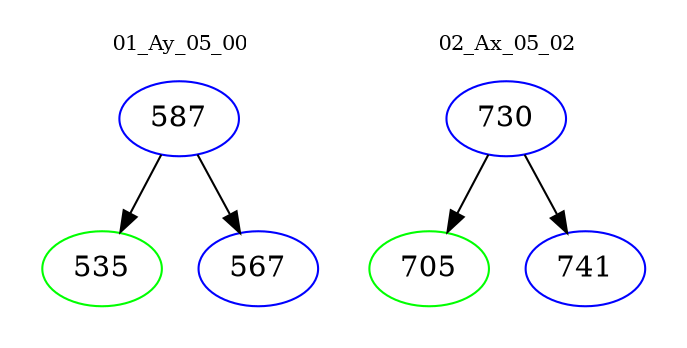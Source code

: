 digraph{
subgraph cluster_0 {
color = white
label = "01_Ay_05_00";
fontsize=10;
T0_587 [label="587", color="blue"]
T0_587 -> T0_535 [color="black"]
T0_535 [label="535", color="green"]
T0_587 -> T0_567 [color="black"]
T0_567 [label="567", color="blue"]
}
subgraph cluster_1 {
color = white
label = "02_Ax_05_02";
fontsize=10;
T1_730 [label="730", color="blue"]
T1_730 -> T1_705 [color="black"]
T1_705 [label="705", color="green"]
T1_730 -> T1_741 [color="black"]
T1_741 [label="741", color="blue"]
}
}

